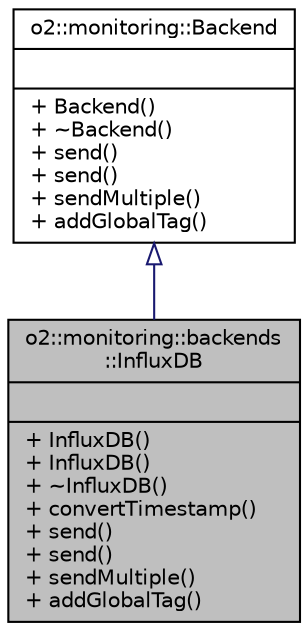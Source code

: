digraph "o2::monitoring::backends::InfluxDB"
{
 // INTERACTIVE_SVG=YES
  bgcolor="transparent";
  edge [fontname="Helvetica",fontsize="10",labelfontname="Helvetica",labelfontsize="10"];
  node [fontname="Helvetica",fontsize="10",shape=record];
  Node1 [label="{o2::monitoring::backends\l::InfluxDB\n||+ InfluxDB()\l+ InfluxDB()\l+ ~InfluxDB()\l+ convertTimestamp()\l+ send()\l+ send()\l+ sendMultiple()\l+ addGlobalTag()\l}",height=0.2,width=0.4,color="black", fillcolor="grey75", style="filled" fontcolor="black"];
  Node2 -> Node1 [dir="back",color="midnightblue",fontsize="10",style="solid",arrowtail="onormal",fontname="Helvetica"];
  Node2 [label="{o2::monitoring::Backend\n||+ Backend()\l+ ~Backend()\l+ send()\l+ send()\l+ sendMultiple()\l+ addGlobalTag()\l}",height=0.2,width=0.4,color="black",URL="$d6/dec/classo2_1_1monitoring_1_1Backend.html",tooltip="Backend pure virtual interface. "];
}
